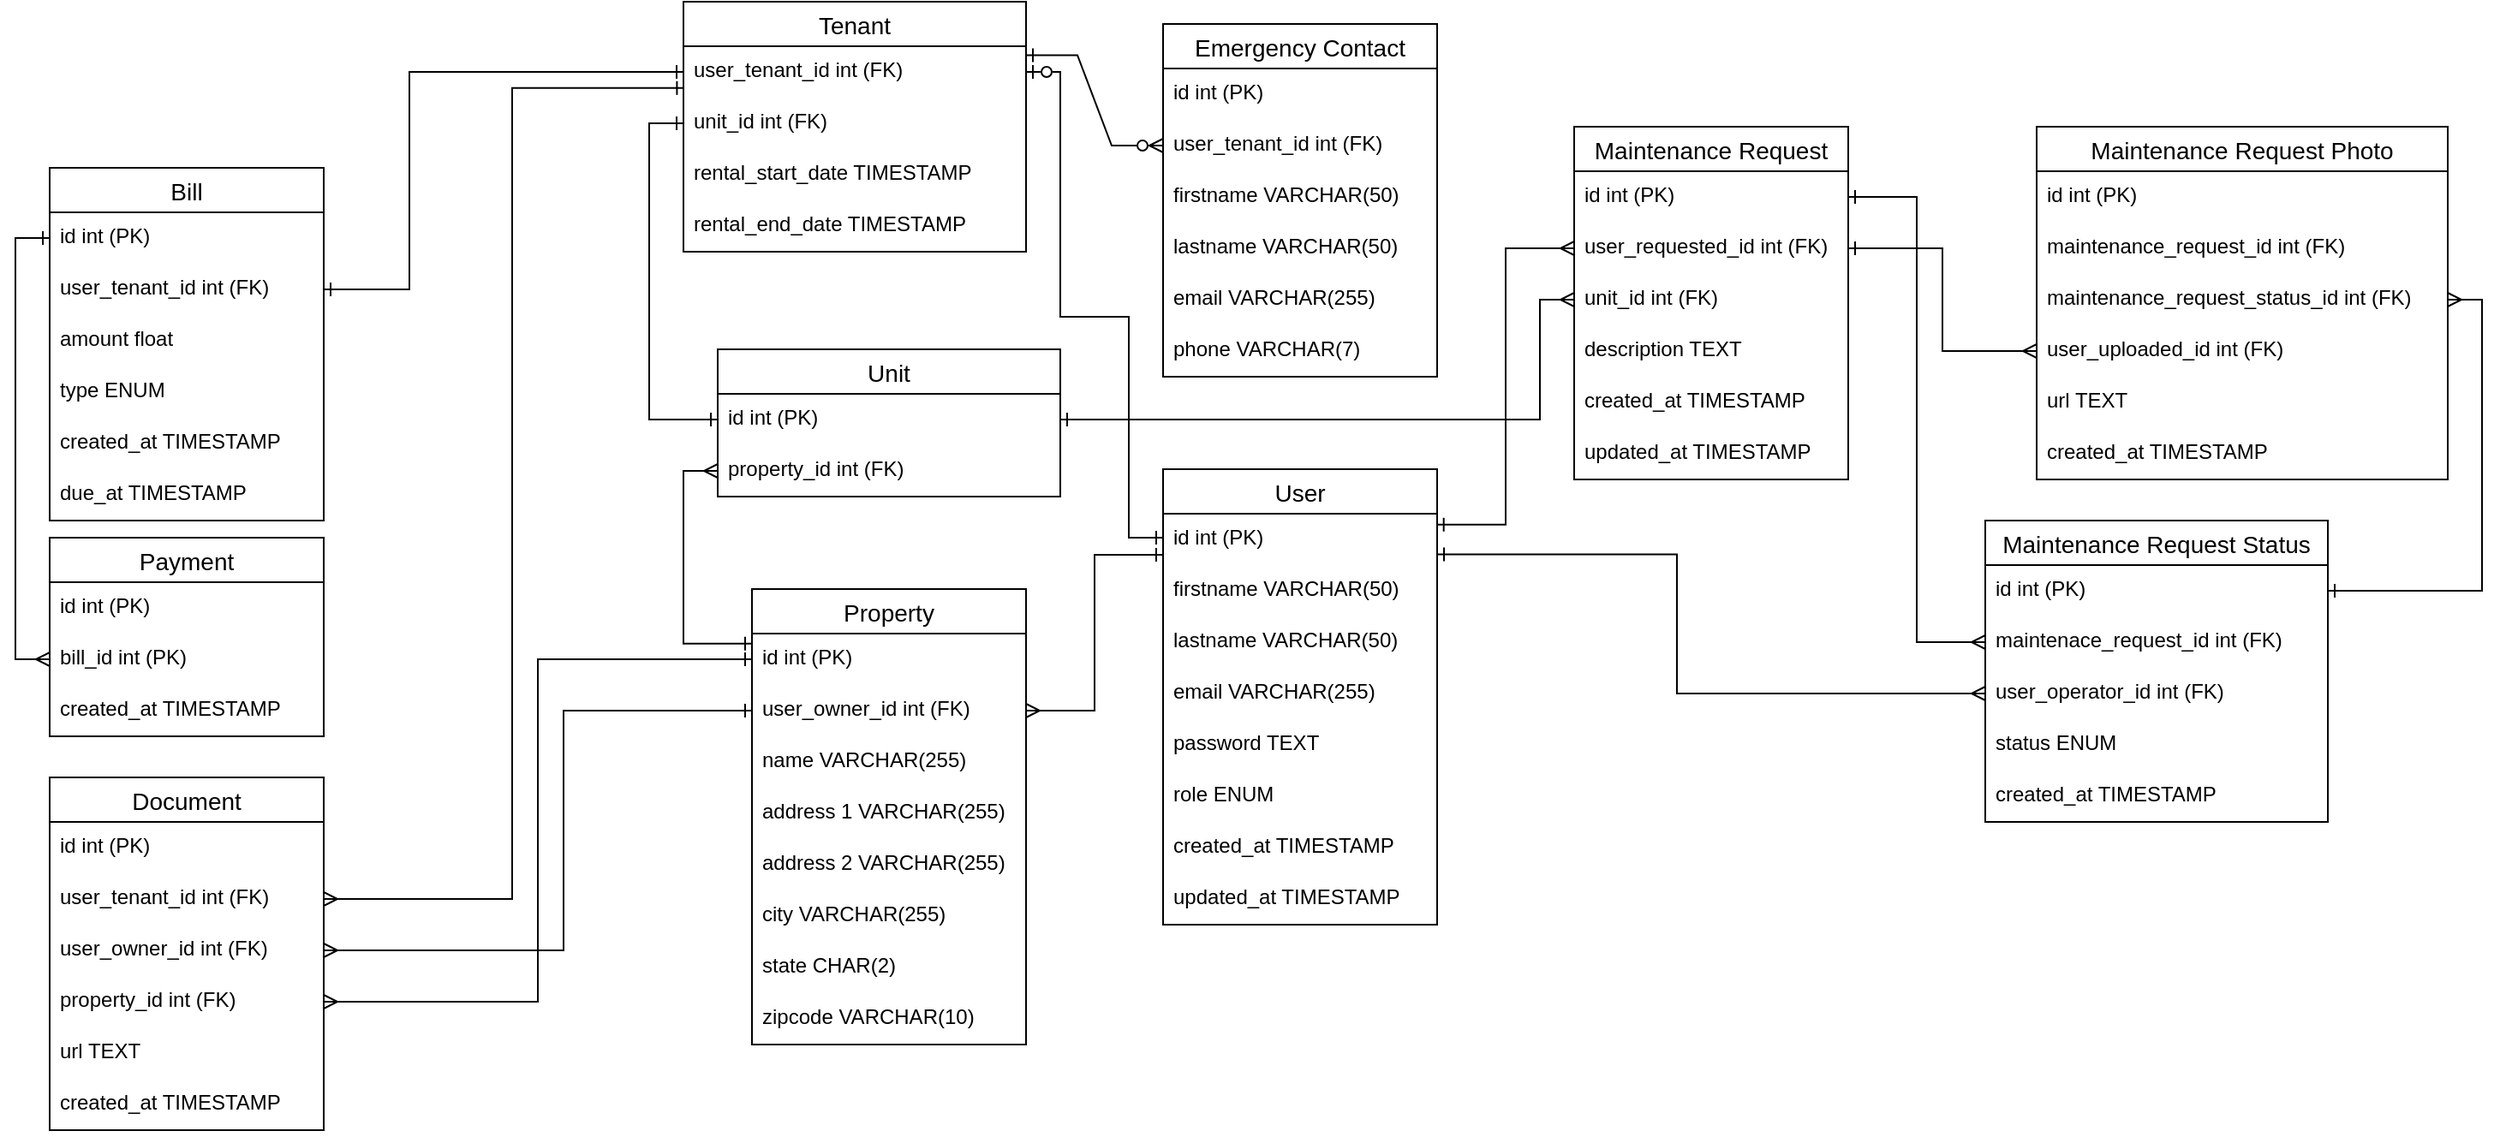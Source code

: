 <mxfile version="26.1.1">
  <diagram name="Page-1" id="dDyZ5hITTit1yENBN7Pa">
    <mxGraphModel grid="1" page="1" gridSize="10" guides="1" tooltips="1" connect="1" arrows="1" fold="1" pageScale="1" pageWidth="850" pageHeight="1100" math="0" shadow="0">
      <root>
        <mxCell id="0" />
        <mxCell id="1" parent="0" />
        <mxCell id="JdG8NvkZSWpxvbeJYt1V-14" value="User" style="swimlane;fontStyle=0;childLayout=stackLayout;horizontal=1;startSize=26;horizontalStack=0;resizeParent=1;resizeParentMax=0;resizeLast=0;collapsible=1;marginBottom=0;align=center;fontSize=14;swimlaneFillColor=default;" vertex="1" parent="1">
          <mxGeometry x="320" y="-350" width="160" height="266" as="geometry" />
        </mxCell>
        <mxCell id="JdG8NvkZSWpxvbeJYt1V-15" value="id int (PK)" style="text;strokeColor=none;fillColor=none;spacingLeft=4;spacingRight=4;overflow=hidden;rotatable=0;points=[[0,0.5],[1,0.5]];portConstraint=eastwest;fontSize=12;whiteSpace=wrap;html=1;" vertex="1" parent="JdG8NvkZSWpxvbeJYt1V-14">
          <mxGeometry y="26" width="160" height="30" as="geometry" />
        </mxCell>
        <mxCell id="JdG8NvkZSWpxvbeJYt1V-16" value="firstname VARCHAR(50)" style="text;strokeColor=none;fillColor=none;spacingLeft=4;spacingRight=4;overflow=hidden;rotatable=0;points=[[0,0.5],[1,0.5]];portConstraint=eastwest;fontSize=12;whiteSpace=wrap;html=1;" vertex="1" parent="JdG8NvkZSWpxvbeJYt1V-14">
          <mxGeometry y="56" width="160" height="30" as="geometry" />
        </mxCell>
        <mxCell id="JdG8NvkZSWpxvbeJYt1V-17" value="lastname VARCHAR(50)" style="text;strokeColor=none;fillColor=none;spacingLeft=4;spacingRight=4;overflow=hidden;rotatable=0;points=[[0,0.5],[1,0.5]];portConstraint=eastwest;fontSize=12;whiteSpace=wrap;html=1;" vertex="1" parent="JdG8NvkZSWpxvbeJYt1V-14">
          <mxGeometry y="86" width="160" height="30" as="geometry" />
        </mxCell>
        <mxCell id="JdG8NvkZSWpxvbeJYt1V-19" value="email VARCHAR(255)&amp;nbsp;" style="text;strokeColor=none;fillColor=none;spacingLeft=4;spacingRight=4;overflow=hidden;rotatable=0;points=[[0,0.5],[1,0.5]];portConstraint=eastwest;fontSize=12;whiteSpace=wrap;html=1;" vertex="1" parent="JdG8NvkZSWpxvbeJYt1V-14">
          <mxGeometry y="116" width="160" height="30" as="geometry" />
        </mxCell>
        <mxCell id="JdG8NvkZSWpxvbeJYt1V-20" value="password TEXT" style="text;strokeColor=none;fillColor=none;spacingLeft=4;spacingRight=4;overflow=hidden;rotatable=0;points=[[0,0.5],[1,0.5]];portConstraint=eastwest;fontSize=12;whiteSpace=wrap;html=1;" vertex="1" parent="JdG8NvkZSWpxvbeJYt1V-14">
          <mxGeometry y="146" width="160" height="30" as="geometry" />
        </mxCell>
        <mxCell id="JdG8NvkZSWpxvbeJYt1V-21" value="role ENUM" style="text;strokeColor=none;fillColor=none;spacingLeft=4;spacingRight=4;overflow=hidden;rotatable=0;points=[[0,0.5],[1,0.5]];portConstraint=eastwest;fontSize=12;whiteSpace=wrap;html=1;" vertex="1" parent="JdG8NvkZSWpxvbeJYt1V-14">
          <mxGeometry y="176" width="160" height="30" as="geometry" />
        </mxCell>
        <mxCell id="JdG8NvkZSWpxvbeJYt1V-22" value="created_at TIMESTAMP" style="text;strokeColor=none;fillColor=none;spacingLeft=4;spacingRight=4;overflow=hidden;rotatable=0;points=[[0,0.5],[1,0.5]];portConstraint=eastwest;fontSize=12;whiteSpace=wrap;html=1;" vertex="1" parent="JdG8NvkZSWpxvbeJYt1V-14">
          <mxGeometry y="206" width="160" height="30" as="geometry" />
        </mxCell>
        <mxCell id="JdG8NvkZSWpxvbeJYt1V-23" value="updated_at TIMESTAMP" style="text;strokeColor=none;fillColor=none;spacingLeft=4;spacingRight=4;overflow=hidden;rotatable=0;points=[[0,0.5],[1,0.5]];portConstraint=eastwest;fontSize=12;whiteSpace=wrap;html=1;" vertex="1" parent="JdG8NvkZSWpxvbeJYt1V-14">
          <mxGeometry y="236" width="160" height="30" as="geometry" />
        </mxCell>
        <mxCell id="JdG8NvkZSWpxvbeJYt1V-24" value="Emergency Contact" style="swimlane;fontStyle=0;childLayout=stackLayout;horizontal=1;startSize=26;horizontalStack=0;resizeParent=1;resizeParentMax=0;resizeLast=0;collapsible=1;marginBottom=0;align=center;fontSize=14;" vertex="1" parent="1">
          <mxGeometry x="320" y="-610" width="160" height="206" as="geometry" />
        </mxCell>
        <mxCell id="JdG8NvkZSWpxvbeJYt1V-25" value="id int (PK)" style="text;strokeColor=none;fillColor=none;spacingLeft=4;spacingRight=4;overflow=hidden;rotatable=0;points=[[0,0.5],[1,0.5]];portConstraint=eastwest;fontSize=12;whiteSpace=wrap;html=1;" vertex="1" parent="JdG8NvkZSWpxvbeJYt1V-24">
          <mxGeometry y="26" width="160" height="30" as="geometry" />
        </mxCell>
        <mxCell id="JdG8NvkZSWpxvbeJYt1V-26" value="user_tenant_id int (FK)" style="text;strokeColor=none;fillColor=none;spacingLeft=4;spacingRight=4;overflow=hidden;rotatable=0;points=[[0,0.5],[1,0.5]];portConstraint=eastwest;fontSize=12;whiteSpace=wrap;html=1;" vertex="1" parent="JdG8NvkZSWpxvbeJYt1V-24">
          <mxGeometry y="56" width="160" height="30" as="geometry" />
        </mxCell>
        <mxCell id="JdG8NvkZSWpxvbeJYt1V-27" value="firstname VARCHAR(50)" style="text;strokeColor=none;fillColor=none;spacingLeft=4;spacingRight=4;overflow=hidden;rotatable=0;points=[[0,0.5],[1,0.5]];portConstraint=eastwest;fontSize=12;whiteSpace=wrap;html=1;" vertex="1" parent="JdG8NvkZSWpxvbeJYt1V-24">
          <mxGeometry y="86" width="160" height="30" as="geometry" />
        </mxCell>
        <mxCell id="JdG8NvkZSWpxvbeJYt1V-28" value="lastname VARCHAR(50)" style="text;strokeColor=none;fillColor=none;spacingLeft=4;spacingRight=4;overflow=hidden;rotatable=0;points=[[0,0.5],[1,0.5]];portConstraint=eastwest;fontSize=12;whiteSpace=wrap;html=1;" vertex="1" parent="JdG8NvkZSWpxvbeJYt1V-24">
          <mxGeometry y="116" width="160" height="30" as="geometry" />
        </mxCell>
        <mxCell id="JdG8NvkZSWpxvbeJYt1V-29" value="email VARCHAR(255)" style="text;strokeColor=none;fillColor=none;spacingLeft=4;spacingRight=4;overflow=hidden;rotatable=0;points=[[0,0.5],[1,0.5]];portConstraint=eastwest;fontSize=12;whiteSpace=wrap;html=1;" vertex="1" parent="JdG8NvkZSWpxvbeJYt1V-24">
          <mxGeometry y="146" width="160" height="30" as="geometry" />
        </mxCell>
        <mxCell id="JdG8NvkZSWpxvbeJYt1V-30" value="phone VARCHAR(7)" style="text;strokeColor=none;fillColor=none;spacingLeft=4;spacingRight=4;overflow=hidden;rotatable=0;points=[[0,0.5],[1,0.5]];portConstraint=eastwest;fontSize=12;whiteSpace=wrap;html=1;" vertex="1" parent="JdG8NvkZSWpxvbeJYt1V-24">
          <mxGeometry y="176" width="160" height="30" as="geometry" />
        </mxCell>
        <mxCell id="JdG8NvkZSWpxvbeJYt1V-36" value="Property" style="swimlane;fontStyle=0;childLayout=stackLayout;horizontal=1;startSize=26;horizontalStack=0;resizeParent=1;resizeParentMax=0;resizeLast=0;collapsible=1;marginBottom=0;align=center;fontSize=14;" vertex="1" parent="1">
          <mxGeometry x="80" y="-280" width="160" height="266" as="geometry" />
        </mxCell>
        <mxCell id="JdG8NvkZSWpxvbeJYt1V-37" value="id int (PK)" style="text;strokeColor=none;fillColor=none;spacingLeft=4;spacingRight=4;overflow=hidden;rotatable=0;points=[[0,0.5],[1,0.5]];portConstraint=eastwest;fontSize=12;whiteSpace=wrap;html=1;" vertex="1" parent="JdG8NvkZSWpxvbeJYt1V-36">
          <mxGeometry y="26" width="160" height="30" as="geometry" />
        </mxCell>
        <mxCell id="JdG8NvkZSWpxvbeJYt1V-38" value="user_owner_id int (FK)" style="text;strokeColor=none;fillColor=none;spacingLeft=4;spacingRight=4;overflow=hidden;rotatable=0;points=[[0,0.5],[1,0.5]];portConstraint=eastwest;fontSize=12;whiteSpace=wrap;html=1;" vertex="1" parent="JdG8NvkZSWpxvbeJYt1V-36">
          <mxGeometry y="56" width="160" height="30" as="geometry" />
        </mxCell>
        <mxCell id="Gy3oAIDBJaPMJ_UUAP5h-3" value="name VARCHAR(255)" style="text;strokeColor=none;fillColor=none;spacingLeft=4;spacingRight=4;overflow=hidden;rotatable=0;points=[[0,0.5],[1,0.5]];portConstraint=eastwest;fontSize=12;whiteSpace=wrap;html=1;" vertex="1" parent="JdG8NvkZSWpxvbeJYt1V-36">
          <mxGeometry y="86" width="160" height="30" as="geometry" />
        </mxCell>
        <mxCell id="JdG8NvkZSWpxvbeJYt1V-39" value="address 1 VARCHAR(255)" style="text;strokeColor=none;fillColor=none;spacingLeft=4;spacingRight=4;overflow=hidden;rotatable=0;points=[[0,0.5],[1,0.5]];portConstraint=eastwest;fontSize=12;whiteSpace=wrap;html=1;" vertex="1" parent="JdG8NvkZSWpxvbeJYt1V-36">
          <mxGeometry y="116" width="160" height="30" as="geometry" />
        </mxCell>
        <mxCell id="JdG8NvkZSWpxvbeJYt1V-40" value="address 2 VARCHAR(255)" style="text;strokeColor=none;fillColor=none;spacingLeft=4;spacingRight=4;overflow=hidden;rotatable=0;points=[[0,0.5],[1,0.5]];portConstraint=eastwest;fontSize=12;whiteSpace=wrap;html=1;" vertex="1" parent="JdG8NvkZSWpxvbeJYt1V-36">
          <mxGeometry y="146" width="160" height="30" as="geometry" />
        </mxCell>
        <mxCell id="JdG8NvkZSWpxvbeJYt1V-41" value="city VARCHAR(255)" style="text;strokeColor=none;fillColor=none;spacingLeft=4;spacingRight=4;overflow=hidden;rotatable=0;points=[[0,0.5],[1,0.5]];portConstraint=eastwest;fontSize=12;whiteSpace=wrap;html=1;" vertex="1" parent="JdG8NvkZSWpxvbeJYt1V-36">
          <mxGeometry y="176" width="160" height="30" as="geometry" />
        </mxCell>
        <mxCell id="JdG8NvkZSWpxvbeJYt1V-42" value="state CHAR(2)" style="text;strokeColor=none;fillColor=none;spacingLeft=4;spacingRight=4;overflow=hidden;rotatable=0;points=[[0,0.5],[1,0.5]];portConstraint=eastwest;fontSize=12;whiteSpace=wrap;html=1;" vertex="1" parent="JdG8NvkZSWpxvbeJYt1V-36">
          <mxGeometry y="206" width="160" height="30" as="geometry" />
        </mxCell>
        <mxCell id="JdG8NvkZSWpxvbeJYt1V-43" value="zipcode VARCHAR(10)" style="text;strokeColor=none;fillColor=none;spacingLeft=4;spacingRight=4;overflow=hidden;rotatable=0;points=[[0,0.5],[1,0.5]];portConstraint=eastwest;fontSize=12;whiteSpace=wrap;html=1;" vertex="1" parent="JdG8NvkZSWpxvbeJYt1V-36">
          <mxGeometry y="236" width="160" height="30" as="geometry" />
        </mxCell>
        <mxCell id="JdG8NvkZSWpxvbeJYt1V-53" value="Maintenance Request" style="swimlane;fontStyle=0;childLayout=stackLayout;horizontal=1;startSize=26;horizontalStack=0;resizeParent=1;resizeParentMax=0;resizeLast=0;collapsible=1;marginBottom=0;align=center;fontSize=14;" vertex="1" parent="1">
          <mxGeometry x="560" y="-550" width="160" height="206" as="geometry" />
        </mxCell>
        <mxCell id="JdG8NvkZSWpxvbeJYt1V-54" value="id int (PK)" style="text;strokeColor=none;fillColor=none;spacingLeft=4;spacingRight=4;overflow=hidden;rotatable=0;points=[[0,0.5],[1,0.5]];portConstraint=eastwest;fontSize=12;whiteSpace=wrap;html=1;" vertex="1" parent="JdG8NvkZSWpxvbeJYt1V-53">
          <mxGeometry y="26" width="160" height="30" as="geometry" />
        </mxCell>
        <mxCell id="JdG8NvkZSWpxvbeJYt1V-55" value="user_requested_id int (FK)" style="text;strokeColor=none;fillColor=none;spacingLeft=4;spacingRight=4;overflow=hidden;rotatable=0;points=[[0,0.5],[1,0.5]];portConstraint=eastwest;fontSize=12;whiteSpace=wrap;html=1;" vertex="1" parent="JdG8NvkZSWpxvbeJYt1V-53">
          <mxGeometry y="56" width="160" height="30" as="geometry" />
        </mxCell>
        <mxCell id="JdG8NvkZSWpxvbeJYt1V-56" value="unit_id int (FK)" style="text;strokeColor=none;fillColor=none;spacingLeft=4;spacingRight=4;overflow=hidden;rotatable=0;points=[[0,0.5],[1,0.5]];portConstraint=eastwest;fontSize=12;whiteSpace=wrap;html=1;" vertex="1" parent="JdG8NvkZSWpxvbeJYt1V-53">
          <mxGeometry y="86" width="160" height="30" as="geometry" />
        </mxCell>
        <mxCell id="JdG8NvkZSWpxvbeJYt1V-60" value="description TEXT" style="text;strokeColor=none;fillColor=none;spacingLeft=4;spacingRight=4;overflow=hidden;rotatable=0;points=[[0,0.5],[1,0.5]];portConstraint=eastwest;fontSize=12;whiteSpace=wrap;html=1;" vertex="1" parent="JdG8NvkZSWpxvbeJYt1V-53">
          <mxGeometry y="116" width="160" height="30" as="geometry" />
        </mxCell>
        <mxCell id="JdG8NvkZSWpxvbeJYt1V-58" value="created_at TIMESTAMP" style="text;strokeColor=none;fillColor=none;spacingLeft=4;spacingRight=4;overflow=hidden;rotatable=0;points=[[0,0.5],[1,0.5]];portConstraint=eastwest;fontSize=12;whiteSpace=wrap;html=1;" vertex="1" parent="JdG8NvkZSWpxvbeJYt1V-53">
          <mxGeometry y="146" width="160" height="30" as="geometry" />
        </mxCell>
        <mxCell id="JdG8NvkZSWpxvbeJYt1V-61" value="updated_at TIMESTAMP" style="text;strokeColor=none;fillColor=none;spacingLeft=4;spacingRight=4;overflow=hidden;rotatable=0;points=[[0,0.5],[1,0.5]];portConstraint=eastwest;fontSize=12;whiteSpace=wrap;html=1;" vertex="1" parent="JdG8NvkZSWpxvbeJYt1V-53">
          <mxGeometry y="176" width="160" height="30" as="geometry" />
        </mxCell>
        <mxCell id="JdG8NvkZSWpxvbeJYt1V-72" value="Maintenance Request Status" style="swimlane;fontStyle=0;childLayout=stackLayout;horizontal=1;startSize=26;horizontalStack=0;resizeParent=1;resizeParentMax=0;resizeLast=0;collapsible=1;marginBottom=0;align=center;fontSize=14;" vertex="1" parent="1">
          <mxGeometry x="800" y="-320" width="200" height="176" as="geometry" />
        </mxCell>
        <mxCell id="JdG8NvkZSWpxvbeJYt1V-73" value="id int (PK)" style="text;strokeColor=none;fillColor=none;spacingLeft=4;spacingRight=4;overflow=hidden;rotatable=0;points=[[0,0.5],[1,0.5]];portConstraint=eastwest;fontSize=12;whiteSpace=wrap;html=1;" vertex="1" parent="JdG8NvkZSWpxvbeJYt1V-72">
          <mxGeometry y="26" width="200" height="30" as="geometry" />
        </mxCell>
        <mxCell id="JdG8NvkZSWpxvbeJYt1V-76" value="maintenace_request_id int (FK)" style="text;strokeColor=none;fillColor=none;spacingLeft=4;spacingRight=4;overflow=hidden;rotatable=0;points=[[0,0.5],[1,0.5]];portConstraint=eastwest;fontSize=12;whiteSpace=wrap;html=1;" vertex="1" parent="JdG8NvkZSWpxvbeJYt1V-72">
          <mxGeometry y="56" width="200" height="30" as="geometry" />
        </mxCell>
        <mxCell id="JdG8NvkZSWpxvbeJYt1V-74" value="user_operator_id int (FK)" style="text;strokeColor=none;fillColor=none;spacingLeft=4;spacingRight=4;overflow=hidden;rotatable=0;points=[[0,0.5],[1,0.5]];portConstraint=eastwest;fontSize=12;whiteSpace=wrap;html=1;" vertex="1" parent="JdG8NvkZSWpxvbeJYt1V-72">
          <mxGeometry y="86" width="200" height="30" as="geometry" />
        </mxCell>
        <mxCell id="JdG8NvkZSWpxvbeJYt1V-75" value="status ENUM" style="text;strokeColor=none;fillColor=none;spacingLeft=4;spacingRight=4;overflow=hidden;rotatable=0;points=[[0,0.5],[1,0.5]];portConstraint=eastwest;fontSize=12;whiteSpace=wrap;html=1;" vertex="1" parent="JdG8NvkZSWpxvbeJYt1V-72">
          <mxGeometry y="116" width="200" height="30" as="geometry" />
        </mxCell>
        <mxCell id="JdG8NvkZSWpxvbeJYt1V-77" value="created_at TIMESTAMP" style="text;strokeColor=none;fillColor=none;spacingLeft=4;spacingRight=4;overflow=hidden;rotatable=0;points=[[0,0.5],[1,0.5]];portConstraint=eastwest;fontSize=12;whiteSpace=wrap;html=1;" vertex="1" parent="JdG8NvkZSWpxvbeJYt1V-72">
          <mxGeometry y="146" width="200" height="30" as="geometry" />
        </mxCell>
        <mxCell id="JdG8NvkZSWpxvbeJYt1V-80" value="Maintenance Request Photo" style="swimlane;fontStyle=0;childLayout=stackLayout;horizontal=1;startSize=26;horizontalStack=0;resizeParent=1;resizeParentMax=0;resizeLast=0;collapsible=1;marginBottom=0;align=center;fontSize=14;" vertex="1" parent="1">
          <mxGeometry x="830" y="-550" width="240" height="206" as="geometry" />
        </mxCell>
        <mxCell id="JdG8NvkZSWpxvbeJYt1V-81" value="id int (PK)" style="text;strokeColor=none;fillColor=none;spacingLeft=4;spacingRight=4;overflow=hidden;rotatable=0;points=[[0,0.5],[1,0.5]];portConstraint=eastwest;fontSize=12;whiteSpace=wrap;html=1;" vertex="1" parent="JdG8NvkZSWpxvbeJYt1V-80">
          <mxGeometry y="26" width="240" height="30" as="geometry" />
        </mxCell>
        <mxCell id="JdG8NvkZSWpxvbeJYt1V-82" value="maintenance_request_id int (FK)" style="text;strokeColor=none;fillColor=none;spacingLeft=4;spacingRight=4;overflow=hidden;rotatable=0;points=[[0,0.5],[1,0.5]];portConstraint=eastwest;fontSize=12;whiteSpace=wrap;html=1;" vertex="1" parent="JdG8NvkZSWpxvbeJYt1V-80">
          <mxGeometry y="56" width="240" height="30" as="geometry" />
        </mxCell>
        <mxCell id="x4MdAQQe9TSETvobZX28-10" value="maintenance_request_status_id int (FK)" style="text;strokeColor=none;fillColor=none;spacingLeft=4;spacingRight=4;overflow=hidden;rotatable=0;points=[[0,0.5],[1,0.5]];portConstraint=eastwest;fontSize=12;whiteSpace=wrap;html=1;" vertex="1" parent="JdG8NvkZSWpxvbeJYt1V-80">
          <mxGeometry y="86" width="240" height="30" as="geometry" />
        </mxCell>
        <mxCell id="ExnxWNt5GKioIzFJlIjr-1" value="user_uploaded_id int (FK)" style="text;strokeColor=none;fillColor=none;spacingLeft=4;spacingRight=4;overflow=hidden;rotatable=0;points=[[0,0.5],[1,0.5]];portConstraint=eastwest;fontSize=12;whiteSpace=wrap;html=1;" vertex="1" parent="JdG8NvkZSWpxvbeJYt1V-80">
          <mxGeometry y="116" width="240" height="30" as="geometry" />
        </mxCell>
        <mxCell id="JdG8NvkZSWpxvbeJYt1V-92" value="url TEXT" style="text;strokeColor=none;fillColor=none;spacingLeft=4;spacingRight=4;overflow=hidden;rotatable=0;points=[[0,0.5],[1,0.5]];portConstraint=eastwest;fontSize=12;whiteSpace=wrap;html=1;" vertex="1" parent="JdG8NvkZSWpxvbeJYt1V-80">
          <mxGeometry y="146" width="240" height="30" as="geometry" />
        </mxCell>
        <mxCell id="JdG8NvkZSWpxvbeJYt1V-83" value="created_at TIMESTAMP" style="text;strokeColor=none;fillColor=none;spacingLeft=4;spacingRight=4;overflow=hidden;rotatable=0;points=[[0,0.5],[1,0.5]];portConstraint=eastwest;fontSize=12;whiteSpace=wrap;html=1;" vertex="1" parent="JdG8NvkZSWpxvbeJYt1V-80">
          <mxGeometry y="176" width="240" height="30" as="geometry" />
        </mxCell>
        <mxCell id="JdG8NvkZSWpxvbeJYt1V-84" value="Payment" style="swimlane;fontStyle=0;childLayout=stackLayout;horizontal=1;startSize=26;horizontalStack=0;resizeParent=1;resizeParentMax=0;resizeLast=0;collapsible=1;marginBottom=0;align=center;fontSize=14;" vertex="1" parent="1">
          <mxGeometry x="-330" y="-310" width="160" height="116" as="geometry" />
        </mxCell>
        <mxCell id="JdG8NvkZSWpxvbeJYt1V-85" value="id int (PK)" style="text;strokeColor=none;fillColor=none;spacingLeft=4;spacingRight=4;overflow=hidden;rotatable=0;points=[[0,0.5],[1,0.5]];portConstraint=eastwest;fontSize=12;whiteSpace=wrap;html=1;" vertex="1" parent="JdG8NvkZSWpxvbeJYt1V-84">
          <mxGeometry y="26" width="160" height="30" as="geometry" />
        </mxCell>
        <mxCell id="ExnxWNt5GKioIzFJlIjr-13" value="bill_id int (PK)" style="text;strokeColor=none;fillColor=none;spacingLeft=4;spacingRight=4;overflow=hidden;rotatable=0;points=[[0,0.5],[1,0.5]];portConstraint=eastwest;fontSize=12;whiteSpace=wrap;html=1;" vertex="1" parent="JdG8NvkZSWpxvbeJYt1V-84">
          <mxGeometry y="56" width="160" height="30" as="geometry" />
        </mxCell>
        <mxCell id="JdG8NvkZSWpxvbeJYt1V-90" value="created_at TIMESTAMP" style="text;strokeColor=none;fillColor=none;spacingLeft=4;spacingRight=4;overflow=hidden;rotatable=0;points=[[0,0.5],[1,0.5]];portConstraint=eastwest;fontSize=12;whiteSpace=wrap;html=1;" vertex="1" parent="JdG8NvkZSWpxvbeJYt1V-84">
          <mxGeometry y="86" width="160" height="30" as="geometry" />
        </mxCell>
        <mxCell id="JdG8NvkZSWpxvbeJYt1V-93" value="Document" style="swimlane;fontStyle=0;childLayout=stackLayout;horizontal=1;startSize=26;horizontalStack=0;resizeParent=1;resizeParentMax=0;resizeLast=0;collapsible=1;marginBottom=0;align=center;fontSize=14;" vertex="1" parent="1">
          <mxGeometry x="-330" y="-170" width="160" height="206" as="geometry" />
        </mxCell>
        <mxCell id="JdG8NvkZSWpxvbeJYt1V-94" value="id int (PK)" style="text;strokeColor=none;fillColor=none;spacingLeft=4;spacingRight=4;overflow=hidden;rotatable=0;points=[[0,0.5],[1,0.5]];portConstraint=eastwest;fontSize=12;whiteSpace=wrap;html=1;" vertex="1" parent="JdG8NvkZSWpxvbeJYt1V-93">
          <mxGeometry y="26" width="160" height="30" as="geometry" />
        </mxCell>
        <mxCell id="JdG8NvkZSWpxvbeJYt1V-95" value="user_tenant_id int (FK)" style="text;strokeColor=none;fillColor=none;spacingLeft=4;spacingRight=4;overflow=hidden;rotatable=0;points=[[0,0.5],[1,0.5]];portConstraint=eastwest;fontSize=12;whiteSpace=wrap;html=1;" vertex="1" parent="JdG8NvkZSWpxvbeJYt1V-93">
          <mxGeometry y="56" width="160" height="30" as="geometry" />
        </mxCell>
        <mxCell id="JdG8NvkZSWpxvbeJYt1V-96" value="user_owner_id int (FK)" style="text;strokeColor=none;fillColor=none;spacingLeft=4;spacingRight=4;overflow=hidden;rotatable=0;points=[[0,0.5],[1,0.5]];portConstraint=eastwest;fontSize=12;whiteSpace=wrap;html=1;" vertex="1" parent="JdG8NvkZSWpxvbeJYt1V-93">
          <mxGeometry y="86" width="160" height="30" as="geometry" />
        </mxCell>
        <mxCell id="JdG8NvkZSWpxvbeJYt1V-97" value="property_id int (FK)" style="text;strokeColor=none;fillColor=none;spacingLeft=4;spacingRight=4;overflow=hidden;rotatable=0;points=[[0,0.5],[1,0.5]];portConstraint=eastwest;fontSize=12;whiteSpace=wrap;html=1;" vertex="1" parent="JdG8NvkZSWpxvbeJYt1V-93">
          <mxGeometry y="116" width="160" height="30" as="geometry" />
        </mxCell>
        <mxCell id="ExnxWNt5GKioIzFJlIjr-2" value="url TEXT" style="text;strokeColor=none;fillColor=none;spacingLeft=4;spacingRight=4;overflow=hidden;rotatable=0;points=[[0,0.5],[1,0.5]];portConstraint=eastwest;fontSize=12;whiteSpace=wrap;html=1;" vertex="1" parent="JdG8NvkZSWpxvbeJYt1V-93">
          <mxGeometry y="146" width="160" height="30" as="geometry" />
        </mxCell>
        <mxCell id="JdG8NvkZSWpxvbeJYt1V-98" value="created_at TIMESTAMP" style="text;strokeColor=none;fillColor=none;spacingLeft=4;spacingRight=4;overflow=hidden;rotatable=0;points=[[0,0.5],[1,0.5]];portConstraint=eastwest;fontSize=12;whiteSpace=wrap;html=1;" vertex="1" parent="JdG8NvkZSWpxvbeJYt1V-93">
          <mxGeometry y="176" width="160" height="30" as="geometry" />
        </mxCell>
        <mxCell id="ExnxWNt5GKioIzFJlIjr-3" value="Bill" style="swimlane;fontStyle=0;childLayout=stackLayout;horizontal=1;startSize=26;horizontalStack=0;resizeParent=1;resizeParentMax=0;resizeLast=0;collapsible=1;marginBottom=0;align=center;fontSize=14;" vertex="1" parent="1">
          <mxGeometry x="-330" y="-526" width="160" height="206" as="geometry" />
        </mxCell>
        <mxCell id="ExnxWNt5GKioIzFJlIjr-4" value="id int (PK)" style="text;strokeColor=none;fillColor=none;spacingLeft=4;spacingRight=4;overflow=hidden;rotatable=0;points=[[0,0.5],[1,0.5]];portConstraint=eastwest;fontSize=12;whiteSpace=wrap;html=1;" vertex="1" parent="ExnxWNt5GKioIzFJlIjr-3">
          <mxGeometry y="26" width="160" height="30" as="geometry" />
        </mxCell>
        <mxCell id="ExnxWNt5GKioIzFJlIjr-5" value="user_tenant_id int (FK)" style="text;strokeColor=none;fillColor=none;spacingLeft=4;spacingRight=4;overflow=hidden;rotatable=0;points=[[0,0.5],[1,0.5]];portConstraint=eastwest;fontSize=12;whiteSpace=wrap;html=1;" vertex="1" parent="ExnxWNt5GKioIzFJlIjr-3">
          <mxGeometry y="56" width="160" height="30" as="geometry" />
        </mxCell>
        <mxCell id="Gy3oAIDBJaPMJ_UUAP5h-6" value="amount float" style="text;strokeColor=none;fillColor=none;spacingLeft=4;spacingRight=4;overflow=hidden;rotatable=0;points=[[0,0.5],[1,0.5]];portConstraint=eastwest;fontSize=12;whiteSpace=wrap;html=1;" vertex="1" parent="ExnxWNt5GKioIzFJlIjr-3">
          <mxGeometry y="86" width="160" height="30" as="geometry" />
        </mxCell>
        <mxCell id="ExnxWNt5GKioIzFJlIjr-6" value="type ENUM" style="text;strokeColor=none;fillColor=none;spacingLeft=4;spacingRight=4;overflow=hidden;rotatable=0;points=[[0,0.5],[1,0.5]];portConstraint=eastwest;fontSize=12;whiteSpace=wrap;html=1;" vertex="1" parent="ExnxWNt5GKioIzFJlIjr-3">
          <mxGeometry y="116" width="160" height="30" as="geometry" />
        </mxCell>
        <mxCell id="ExnxWNt5GKioIzFJlIjr-8" value="created_at TIMESTAMP" style="text;strokeColor=none;fillColor=none;spacingLeft=4;spacingRight=4;overflow=hidden;rotatable=0;points=[[0,0.5],[1,0.5]];portConstraint=eastwest;fontSize=12;whiteSpace=wrap;html=1;" vertex="1" parent="ExnxWNt5GKioIzFJlIjr-3">
          <mxGeometry y="146" width="160" height="30" as="geometry" />
        </mxCell>
        <mxCell id="ExnxWNt5GKioIzFJlIjr-9" value="due_at TIMESTAMP" style="text;strokeColor=none;fillColor=none;spacingLeft=4;spacingRight=4;overflow=hidden;rotatable=0;points=[[0,0.5],[1,0.5]];portConstraint=eastwest;fontSize=12;whiteSpace=wrap;html=1;" vertex="1" parent="ExnxWNt5GKioIzFJlIjr-3">
          <mxGeometry y="176" width="160" height="30" as="geometry" />
        </mxCell>
        <mxCell id="ExnxWNt5GKioIzFJlIjr-20" value="" style="edgeStyle=entityRelationEdgeStyle;fontSize=12;html=1;endArrow=ERzeroToMany;startArrow=ERone;rounded=0;entryX=0;entryY=0.5;entryDx=0;entryDy=0;exitX=1;exitY=0.173;exitDx=0;exitDy=0;exitPerimeter=0;startFill=0;" edge="1" parent="1" source="ExnxWNt5GKioIzFJlIjr-23" target="JdG8NvkZSWpxvbeJYt1V-26">
          <mxGeometry width="100" height="100" relative="1" as="geometry">
            <mxPoint x="560" y="-30" as="sourcePoint" />
            <mxPoint x="660" y="-130" as="targetPoint" />
          </mxGeometry>
        </mxCell>
        <mxCell id="ExnxWNt5GKioIzFJlIjr-21" style="edgeStyle=orthogonalEdgeStyle;rounded=0;orthogonalLoop=1;jettySize=auto;html=1;entryX=1;entryY=0.5;entryDx=0;entryDy=0;startArrow=ERone;startFill=0;endArrow=ERmany;endFill=0;" edge="1" parent="1" source="JdG8NvkZSWpxvbeJYt1V-15" target="JdG8NvkZSWpxvbeJYt1V-38">
          <mxGeometry relative="1" as="geometry">
            <Array as="points">
              <mxPoint x="280" y="-300" />
              <mxPoint x="280" y="-209" />
            </Array>
          </mxGeometry>
        </mxCell>
        <mxCell id="ExnxWNt5GKioIzFJlIjr-22" value="Tenant" style="swimlane;fontStyle=0;childLayout=stackLayout;horizontal=1;startSize=26;horizontalStack=0;resizeParent=1;resizeParentMax=0;resizeLast=0;collapsible=1;marginBottom=0;align=center;fontSize=14;" vertex="1" parent="1">
          <mxGeometry x="40" y="-623" width="200" height="146" as="geometry" />
        </mxCell>
        <mxCell id="ExnxWNt5GKioIzFJlIjr-23" value="user_tenant_id int (FK)" style="text;strokeColor=none;fillColor=none;spacingLeft=4;spacingRight=4;overflow=hidden;rotatable=0;points=[[0,0.5],[1,0.5]];portConstraint=eastwest;fontSize=12;whiteSpace=wrap;html=1;" vertex="1" parent="ExnxWNt5GKioIzFJlIjr-22">
          <mxGeometry y="26" width="200" height="30" as="geometry" />
        </mxCell>
        <mxCell id="ExnxWNt5GKioIzFJlIjr-24" value="unit_id int (FK)" style="text;strokeColor=none;fillColor=none;spacingLeft=4;spacingRight=4;overflow=hidden;rotatable=0;points=[[0,0.5],[1,0.5]];portConstraint=eastwest;fontSize=12;whiteSpace=wrap;html=1;" vertex="1" parent="ExnxWNt5GKioIzFJlIjr-22">
          <mxGeometry y="56" width="200" height="30" as="geometry" />
        </mxCell>
        <mxCell id="ExnxWNt5GKioIzFJlIjr-25" value="rental_start_date TIMESTAMP" style="text;strokeColor=none;fillColor=none;spacingLeft=4;spacingRight=4;overflow=hidden;rotatable=0;points=[[0,0.5],[1,0.5]];portConstraint=eastwest;fontSize=12;whiteSpace=wrap;html=1;" vertex="1" parent="ExnxWNt5GKioIzFJlIjr-22">
          <mxGeometry y="86" width="200" height="30" as="geometry" />
        </mxCell>
        <mxCell id="ExnxWNt5GKioIzFJlIjr-26" value="rental_end_date TIMESTAMP" style="text;strokeColor=none;fillColor=none;spacingLeft=4;spacingRight=4;overflow=hidden;rotatable=0;points=[[0,0.5],[1,0.5]];portConstraint=eastwest;fontSize=12;whiteSpace=wrap;html=1;" vertex="1" parent="ExnxWNt5GKioIzFJlIjr-22">
          <mxGeometry y="116" width="200" height="30" as="geometry" />
        </mxCell>
        <mxCell id="ExnxWNt5GKioIzFJlIjr-27" style="edgeStyle=orthogonalEdgeStyle;rounded=0;orthogonalLoop=1;jettySize=auto;html=1;entryX=1;entryY=0.5;entryDx=0;entryDy=0;startArrow=ERone;startFill=0;endArrow=ERzeroToOne;endFill=0;" edge="1" parent="1" source="JdG8NvkZSWpxvbeJYt1V-15" target="ExnxWNt5GKioIzFJlIjr-23">
          <mxGeometry relative="1" as="geometry">
            <Array as="points">
              <mxPoint x="300" y="-310" />
              <mxPoint x="300" y="-439" />
              <mxPoint x="260" y="-439" />
              <mxPoint x="260" y="-582" />
            </Array>
          </mxGeometry>
        </mxCell>
        <mxCell id="ExnxWNt5GKioIzFJlIjr-28" style="edgeStyle=orthogonalEdgeStyle;rounded=0;orthogonalLoop=1;jettySize=auto;html=1;entryX=0;entryY=0.5;entryDx=0;entryDy=0;startArrow=ERone;startFill=0;endArrow=ERmany;endFill=0;exitX=0;exitY=0.195;exitDx=0;exitDy=0;exitPerimeter=0;" edge="1" parent="1" source="JdG8NvkZSWpxvbeJYt1V-37" target="uM4ldZl7nvFEM3lSOhoQ-2">
          <mxGeometry relative="1" as="geometry" />
        </mxCell>
        <mxCell id="ExnxWNt5GKioIzFJlIjr-31" style="edgeStyle=orthogonalEdgeStyle;rounded=0;orthogonalLoop=1;jettySize=auto;html=1;exitX=0;exitY=0.5;exitDx=0;exitDy=0;entryX=0;entryY=0.5;entryDx=0;entryDy=0;startArrow=ERone;startFill=0;endArrow=ERmany;endFill=0;" edge="1" parent="1" source="ExnxWNt5GKioIzFJlIjr-4" target="ExnxWNt5GKioIzFJlIjr-13">
          <mxGeometry relative="1" as="geometry" />
        </mxCell>
        <mxCell id="x4MdAQQe9TSETvobZX28-4" style="edgeStyle=orthogonalEdgeStyle;rounded=0;orthogonalLoop=1;jettySize=auto;html=1;entryX=1;entryY=0.5;entryDx=0;entryDy=0;startArrow=ERone;startFill=0;endArrow=ERmany;endFill=0;" edge="1" parent="1" source="JdG8NvkZSWpxvbeJYt1V-38" target="JdG8NvkZSWpxvbeJYt1V-96">
          <mxGeometry relative="1" as="geometry">
            <Array as="points">
              <mxPoint x="-30" y="-209" />
              <mxPoint x="-30" y="-69" />
            </Array>
          </mxGeometry>
        </mxCell>
        <mxCell id="x4MdAQQe9TSETvobZX28-5" style="edgeStyle=orthogonalEdgeStyle;rounded=0;orthogonalLoop=1;jettySize=auto;html=1;entryX=1;entryY=0.5;entryDx=0;entryDy=0;exitX=0.001;exitY=0.814;exitDx=0;exitDy=0;exitPerimeter=0;startArrow=ERone;startFill=0;endArrow=ERmany;endFill=0;" edge="1" parent="1" source="ExnxWNt5GKioIzFJlIjr-23" target="JdG8NvkZSWpxvbeJYt1V-95">
          <mxGeometry relative="1" as="geometry">
            <Array as="points">
              <mxPoint x="-60" y="-573" />
              <mxPoint x="-60" y="-99" />
            </Array>
          </mxGeometry>
        </mxCell>
        <mxCell id="x4MdAQQe9TSETvobZX28-6" style="edgeStyle=orthogonalEdgeStyle;rounded=0;orthogonalLoop=1;jettySize=auto;html=1;exitX=0;exitY=0.5;exitDx=0;exitDy=0;entryX=1;entryY=0.5;entryDx=0;entryDy=0;startArrow=ERone;startFill=0;endArrow=ERmany;endFill=0;" edge="1" parent="1" source="JdG8NvkZSWpxvbeJYt1V-37" target="JdG8NvkZSWpxvbeJYt1V-97">
          <mxGeometry relative="1" as="geometry" />
        </mxCell>
        <mxCell id="x4MdAQQe9TSETvobZX28-7" style="edgeStyle=orthogonalEdgeStyle;rounded=0;orthogonalLoop=1;jettySize=auto;html=1;entryX=0;entryY=0.5;entryDx=0;entryDy=0;startArrow=ERone;startFill=0;endArrow=ERmany;endFill=0;exitX=0.999;exitY=0.213;exitDx=0;exitDy=0;exitPerimeter=0;" edge="1" parent="1" source="JdG8NvkZSWpxvbeJYt1V-15" target="JdG8NvkZSWpxvbeJYt1V-55">
          <mxGeometry relative="1" as="geometry" />
        </mxCell>
        <mxCell id="x4MdAQQe9TSETvobZX28-8" style="edgeStyle=orthogonalEdgeStyle;rounded=0;orthogonalLoop=1;jettySize=auto;html=1;entryX=0;entryY=0.5;entryDx=0;entryDy=0;startArrow=ERone;startFill=0;endArrow=ERmany;endFill=0;" edge="1" parent="1" source="JdG8NvkZSWpxvbeJYt1V-54" target="JdG8NvkZSWpxvbeJYt1V-76">
          <mxGeometry relative="1" as="geometry" />
        </mxCell>
        <mxCell id="x4MdAQQe9TSETvobZX28-9" style="edgeStyle=orthogonalEdgeStyle;rounded=0;orthogonalLoop=1;jettySize=auto;html=1;entryX=0;entryY=0.5;entryDx=0;entryDy=0;exitX=1;exitY=0.791;exitDx=0;exitDy=0;exitPerimeter=0;startArrow=ERone;startFill=0;endArrow=ERmany;endFill=0;" edge="1" parent="1" source="JdG8NvkZSWpxvbeJYt1V-15" target="JdG8NvkZSWpxvbeJYt1V-74">
          <mxGeometry relative="1" as="geometry">
            <mxPoint x="640" y="-230" as="targetPoint" />
            <Array as="points">
              <mxPoint x="620" y="-300" />
              <mxPoint x="620" y="-219" />
            </Array>
          </mxGeometry>
        </mxCell>
        <mxCell id="x4MdAQQe9TSETvobZX28-11" style="edgeStyle=orthogonalEdgeStyle;rounded=0;orthogonalLoop=1;jettySize=auto;html=1;entryX=1;entryY=0.5;entryDx=0;entryDy=0;startArrow=ERone;startFill=0;endArrow=ERmany;endFill=0;" edge="1" parent="1" source="JdG8NvkZSWpxvbeJYt1V-73" target="x4MdAQQe9TSETvobZX28-10">
          <mxGeometry relative="1" as="geometry" />
        </mxCell>
        <mxCell id="x4MdAQQe9TSETvobZX28-12" style="edgeStyle=orthogonalEdgeStyle;rounded=0;orthogonalLoop=1;jettySize=auto;html=1;entryX=0;entryY=0.5;entryDx=0;entryDy=0;startArrow=ERone;startFill=0;endArrow=ERmany;endFill=0;" edge="1" parent="1" source="JdG8NvkZSWpxvbeJYt1V-55" target="ExnxWNt5GKioIzFJlIjr-1">
          <mxGeometry relative="1" as="geometry" />
        </mxCell>
        <mxCell id="uM4ldZl7nvFEM3lSOhoQ-1" value="Unit" style="swimlane;fontStyle=0;childLayout=stackLayout;horizontal=1;startSize=26;horizontalStack=0;resizeParent=1;resizeParentMax=0;resizeLast=0;collapsible=1;marginBottom=0;align=center;fontSize=14;" vertex="1" parent="1">
          <mxGeometry x="60" y="-420" width="200" height="86" as="geometry" />
        </mxCell>
        <mxCell id="Gy3oAIDBJaPMJ_UUAP5h-2" value="id int (PK)" style="text;strokeColor=none;fillColor=none;spacingLeft=4;spacingRight=4;overflow=hidden;rotatable=0;points=[[0,0.5],[1,0.5]];portConstraint=eastwest;fontSize=12;whiteSpace=wrap;html=1;" vertex="1" parent="uM4ldZl7nvFEM3lSOhoQ-1">
          <mxGeometry y="26" width="200" height="30" as="geometry" />
        </mxCell>
        <mxCell id="uM4ldZl7nvFEM3lSOhoQ-2" value="property_id int (FK)" style="text;strokeColor=none;fillColor=none;spacingLeft=4;spacingRight=4;overflow=hidden;rotatable=0;points=[[0,0.5],[1,0.5]];portConstraint=eastwest;fontSize=12;whiteSpace=wrap;html=1;" vertex="1" parent="uM4ldZl7nvFEM3lSOhoQ-1">
          <mxGeometry y="56" width="200" height="30" as="geometry" />
        </mxCell>
        <mxCell id="Gy3oAIDBJaPMJ_UUAP5h-4" style="edgeStyle=orthogonalEdgeStyle;rounded=0;orthogonalLoop=1;jettySize=auto;html=1;entryX=0;entryY=0.5;entryDx=0;entryDy=0;startArrow=ERone;startFill=0;endArrow=ERone;endFill=0;" edge="1" parent="1" source="Gy3oAIDBJaPMJ_UUAP5h-2" target="ExnxWNt5GKioIzFJlIjr-24">
          <mxGeometry relative="1" as="geometry" />
        </mxCell>
        <mxCell id="Gy3oAIDBJaPMJ_UUAP5h-5" style="edgeStyle=orthogonalEdgeStyle;rounded=0;orthogonalLoop=1;jettySize=auto;html=1;entryX=0;entryY=0.5;entryDx=0;entryDy=0;endArrow=ERmany;endFill=0;startArrow=ERone;startFill=0;" edge="1" parent="1" source="Gy3oAIDBJaPMJ_UUAP5h-2" target="JdG8NvkZSWpxvbeJYt1V-56">
          <mxGeometry relative="1" as="geometry">
            <Array as="points">
              <mxPoint x="540" y="-379" />
              <mxPoint x="540" y="-449" />
            </Array>
          </mxGeometry>
        </mxCell>
        <mxCell id="Gy3oAIDBJaPMJ_UUAP5h-7" style="edgeStyle=orthogonalEdgeStyle;rounded=0;orthogonalLoop=1;jettySize=auto;html=1;entryX=1;entryY=0.5;entryDx=0;entryDy=0;endArrow=ERone;endFill=0;startArrow=ERone;startFill=0;" edge="1" parent="1" source="ExnxWNt5GKioIzFJlIjr-23" target="ExnxWNt5GKioIzFJlIjr-5">
          <mxGeometry relative="1" as="geometry">
            <Array as="points">
              <mxPoint x="-120" y="-582" />
              <mxPoint x="-120" y="-455" />
            </Array>
          </mxGeometry>
        </mxCell>
      </root>
    </mxGraphModel>
  </diagram>
</mxfile>

